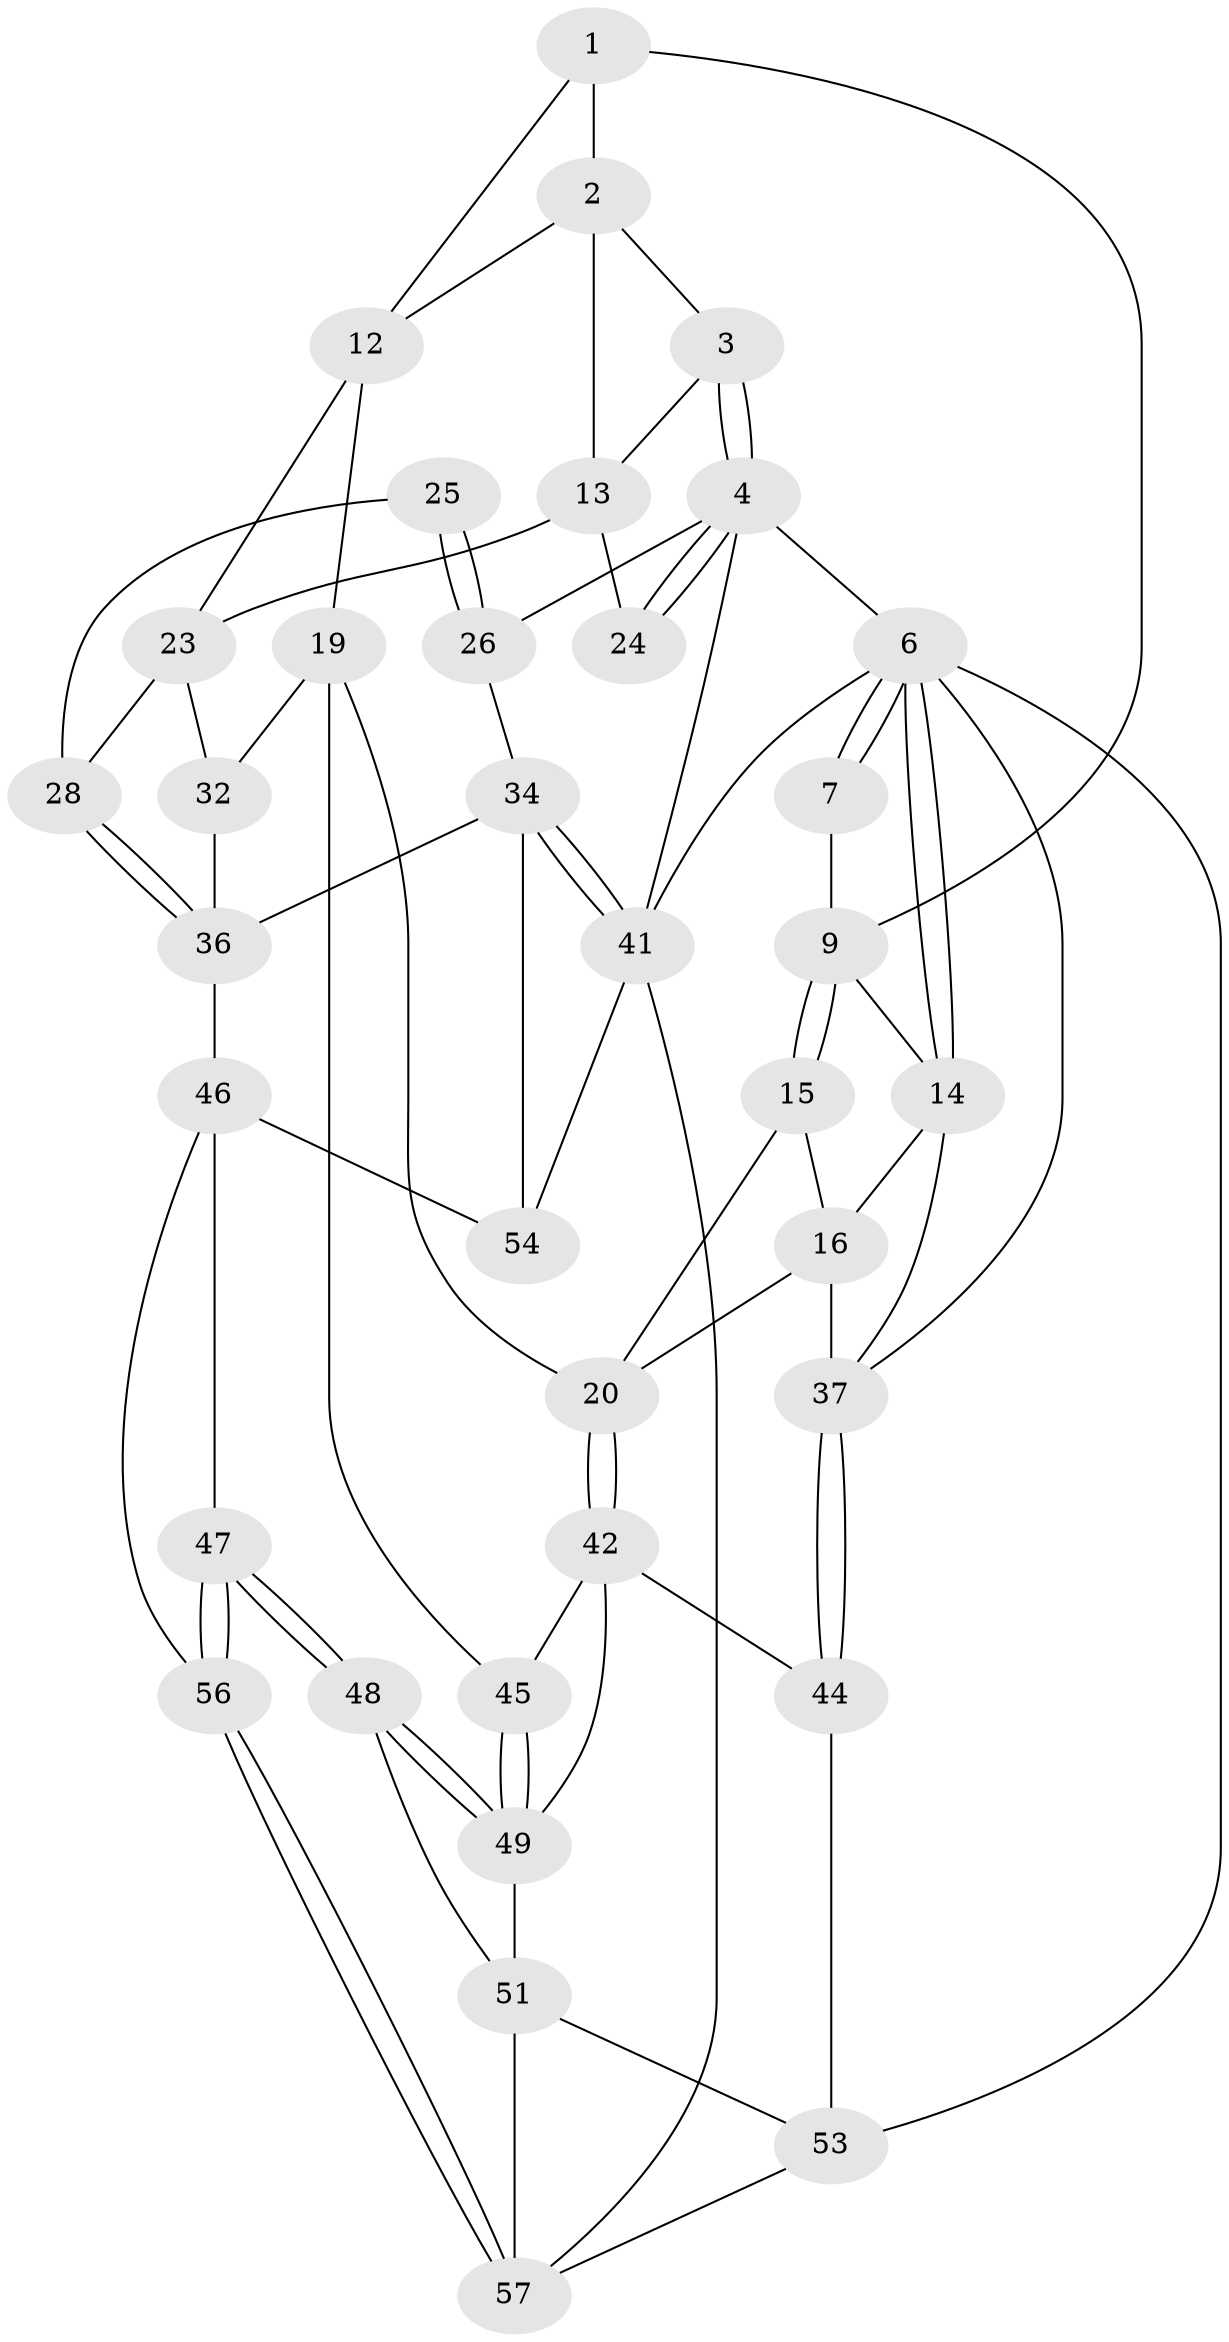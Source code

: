 // Generated by graph-tools (version 1.1) at 2025/24/03/03/25 07:24:40]
// undirected, 36 vertices, 80 edges
graph export_dot {
graph [start="1"]
  node [color=gray90,style=filled];
  1 [pos="+0.25597286956627163+0",super="+8"];
  2 [pos="+0.4474161927187102+0",super="+11"];
  3 [pos="+0.8857795197419981+0"];
  4 [pos="+1+0",super="+5"];
  6 [pos="+0+0",super="+39"];
  7 [pos="+0.21412588429181598+0"];
  9 [pos="+0.18412190791801375+0.16813942665331236",super="+10"];
  12 [pos="+0.4141996999203179+0.194642815302227",super="+18"];
  13 [pos="+0.7025745702553653+0.17410908440670594",super="+22"];
  14 [pos="+0+0.15316601548658468",super="+17"];
  15 [pos="+0.14444859134455565+0.30748946714363995"];
  16 [pos="+0+0.289686327309389",super="+30"];
  19 [pos="+0.37583283172050513+0.37131277775743005",super="+33"];
  20 [pos="+0.26393249488030807+0.4475214514286443",super="+21"];
  23 [pos="+0.690574019636401+0.32683989814078457",super="+29"];
  24 [pos="+0.7854117686994939+0.26932664534764383"];
  25 [pos="+0.8625993680852304+0.2886784618538944",super="+27"];
  26 [pos="+1+0.18247034181706492",super="+31"];
  28 [pos="+0.8331841879218391+0.46336075001702065"];
  32 [pos="+0.6343528084297488+0.5343949755825245"];
  34 [pos="+1+0.7614771479672341",super="+35"];
  36 [pos="+0.9429546829576503+0.6563433211618434",super="+40"];
  37 [pos="+0+0.6980787712611864",super="+38"];
  41 [pos="+1+1",super="+60"];
  42 [pos="+0.27254198447408295+0.5333472103212209",super="+43"];
  44 [pos="+0.12167874288356456+0.7172369809819006"];
  45 [pos="+0.5587357170638781+0.5762703312026375"];
  46 [pos="+0.675980647596674+0.8085766951764153",super="+55"];
  47 [pos="+0.5284124344518776+0.8108725880718911"];
  48 [pos="+0.49621003012388004+0.777689039262101"];
  49 [pos="+0.48227590562732486+0.7132067457009236",super="+50"];
  51 [pos="+0.3474895854752384+0.8333433406003434",super="+52"];
  53 [pos="+0.18089643332930908+0.831216446924711",super="+59"];
  54 [pos="+0.7329124010756844+0.8478807984154505"];
  56 [pos="+0.46476861009892784+1"];
  57 [pos="+0.46222883906400886+1",super="+58"];
  1 -- 2;
  1 -- 12;
  1 -- 9;
  2 -- 3;
  2 -- 12;
  2 -- 13;
  3 -- 4;
  3 -- 4;
  3 -- 13;
  4 -- 24;
  4 -- 24;
  4 -- 41;
  4 -- 26;
  4 -- 6;
  6 -- 7;
  6 -- 7;
  6 -- 14;
  6 -- 14;
  6 -- 41;
  6 -- 53;
  6 -- 37;
  7 -- 9;
  9 -- 15;
  9 -- 15;
  9 -- 14;
  12 -- 19;
  12 -- 23;
  13 -- 24;
  13 -- 23;
  14 -- 16;
  14 -- 37;
  15 -- 16;
  15 -- 20;
  16 -- 37;
  16 -- 20;
  19 -- 20;
  19 -- 32;
  19 -- 45;
  20 -- 42;
  20 -- 42;
  23 -- 32;
  23 -- 28;
  25 -- 26 [weight=2];
  25 -- 26;
  25 -- 28;
  26 -- 34;
  28 -- 36;
  28 -- 36;
  32 -- 36;
  34 -- 41;
  34 -- 41;
  34 -- 36;
  34 -- 54;
  36 -- 46;
  37 -- 44;
  37 -- 44;
  41 -- 57;
  41 -- 54;
  42 -- 45;
  42 -- 49;
  42 -- 44;
  44 -- 53;
  45 -- 49;
  45 -- 49;
  46 -- 47;
  46 -- 54;
  46 -- 56;
  47 -- 48;
  47 -- 48;
  47 -- 56;
  47 -- 56;
  48 -- 49;
  48 -- 49;
  48 -- 51;
  49 -- 51;
  51 -- 53;
  51 -- 57;
  53 -- 57;
  56 -- 57;
  56 -- 57;
}
